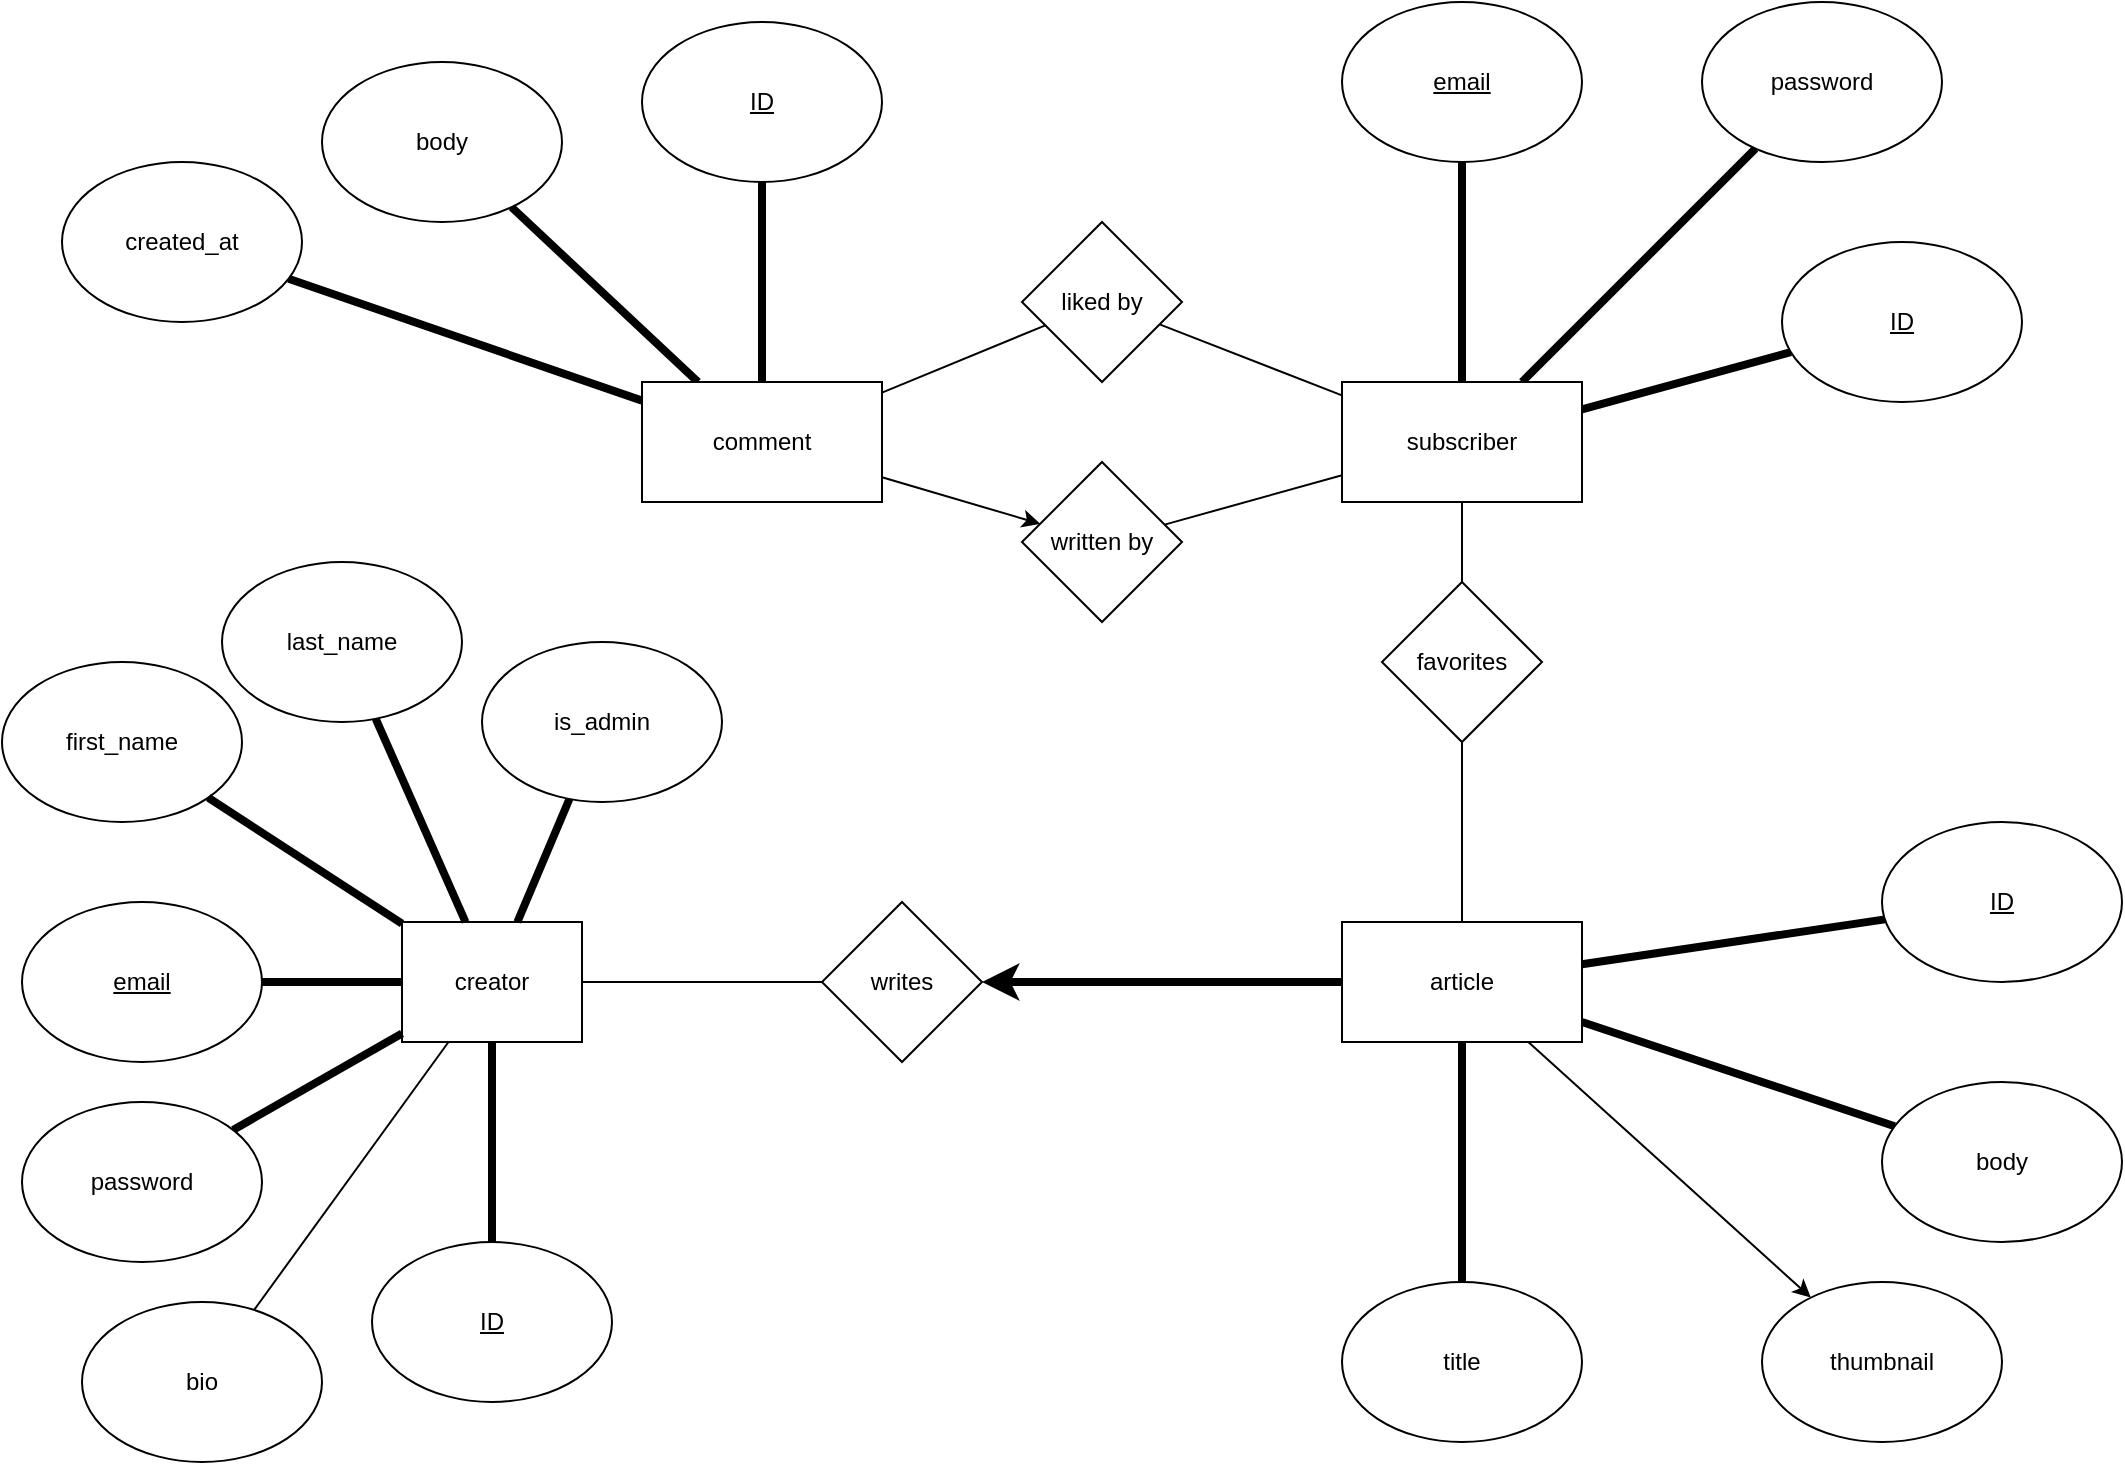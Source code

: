 <mxfile>
    <diagram id="eY1fxKSQLcMMT7oPZf3J" name="Page-1">
        <mxGraphModel dx="2066" dy="1510" grid="1" gridSize="10" guides="1" tooltips="1" connect="1" arrows="1" fold="1" page="1" pageScale="1" pageWidth="850" pageHeight="1100" math="0" shadow="0">
            <root>
                <mxCell id="0"/>
                <mxCell id="1" parent="0"/>
                <mxCell id="59" style="edgeStyle=none;html=1;endArrow=none;endFill=0;" parent="1" source="56" target="57" edge="1">
                    <mxGeometry relative="1" as="geometry"/>
                </mxCell>
                <mxCell id="81" style="edgeStyle=none;html=1;endArrow=none;endFill=0;startArrow=none;startFill=0;" parent="1" source="79" target="56" edge="1">
                    <mxGeometry relative="1" as="geometry"/>
                </mxCell>
                <mxCell id="56" value="creator" style="rounded=0;whiteSpace=wrap;html=1;" parent="1" vertex="1">
                    <mxGeometry x="160" y="260" width="90" height="60" as="geometry"/>
                </mxCell>
                <mxCell id="57" value="writes" style="rhombus;whiteSpace=wrap;html=1;" parent="1" vertex="1">
                    <mxGeometry x="370" y="250" width="80" height="80" as="geometry"/>
                </mxCell>
                <mxCell id="60" style="edgeStyle=none;html=1;endArrow=none;endFill=0;strokeWidth=4;startArrow=classic;startFill=1;" parent="1" source="57" target="58" edge="1">
                    <mxGeometry relative="1" as="geometry">
                        <mxPoint x="540" y="140" as="sourcePoint"/>
                    </mxGeometry>
                </mxCell>
                <mxCell id="111" style="edgeStyle=none;html=1;strokeWidth=1;endArrow=none;endFill=0;startArrow=none;startFill=0;" parent="1" source="58" target="109" edge="1">
                    <mxGeometry relative="1" as="geometry"/>
                </mxCell>
                <mxCell id="58" value="article" style="rounded=0;whiteSpace=wrap;html=1;" parent="1" vertex="1">
                    <mxGeometry x="630" y="260" width="120" height="60" as="geometry"/>
                </mxCell>
                <mxCell id="62" style="edgeStyle=none;html=1;endArrow=none;endFill=0;strokeWidth=4;startArrow=none;startFill=0;" parent="1" source="61" target="56" edge="1">
                    <mxGeometry relative="1" as="geometry"/>
                </mxCell>
                <mxCell id="61" value="last_name" style="ellipse;whiteSpace=wrap;html=1;" parent="1" vertex="1">
                    <mxGeometry x="70" y="80" width="120" height="80" as="geometry"/>
                </mxCell>
                <mxCell id="64" style="edgeStyle=none;html=1;endArrow=none;endFill=0;strokeWidth=4;startArrow=none;startFill=0;" parent="1" source="56" target="63" edge="1">
                    <mxGeometry relative="1" as="geometry"/>
                </mxCell>
                <mxCell id="63" value="email" style="ellipse;whiteSpace=wrap;html=1;fontStyle=4" parent="1" vertex="1">
                    <mxGeometry x="-30" y="250" width="120" height="80" as="geometry"/>
                </mxCell>
                <mxCell id="72" style="edgeStyle=none;html=1;endArrow=none;endFill=0;strokeWidth=4;startArrow=none;startFill=0;" parent="1" source="58" target="65" edge="1">
                    <mxGeometry relative="1" as="geometry"/>
                </mxCell>
                <mxCell id="65" value="title" style="ellipse;whiteSpace=wrap;html=1;" parent="1" vertex="1">
                    <mxGeometry x="630" y="440" width="120" height="80" as="geometry"/>
                </mxCell>
                <mxCell id="71" style="edgeStyle=none;html=1;endArrow=none;endFill=0;strokeWidth=4;startArrow=none;startFill=0;" parent="1" source="58" target="66" edge="1">
                    <mxGeometry relative="1" as="geometry"/>
                </mxCell>
                <mxCell id="66" value="body" style="ellipse;whiteSpace=wrap;html=1;" parent="1" vertex="1">
                    <mxGeometry x="900" y="340" width="120" height="80" as="geometry"/>
                </mxCell>
                <mxCell id="76" style="edgeStyle=none;html=1;endArrow=none;endFill=0;strokeWidth=4;startArrow=none;startFill=0;" parent="1" source="67" target="75" edge="1">
                    <mxGeometry relative="1" as="geometry"/>
                </mxCell>
                <mxCell id="110" style="edgeStyle=none;html=1;strokeWidth=1;endArrow=none;endFill=0;" parent="1" source="67" target="109" edge="1">
                    <mxGeometry relative="1" as="geometry"/>
                </mxCell>
                <mxCell id="118" style="edgeStyle=none;html=1;endArrow=none;endFill=0;" parent="1" source="67" target="113" edge="1">
                    <mxGeometry relative="1" as="geometry"/>
                </mxCell>
                <mxCell id="124" style="edgeStyle=none;html=1;endArrow=none;endFill=0;" parent="1" source="67" target="122" edge="1">
                    <mxGeometry relative="1" as="geometry"/>
                </mxCell>
                <mxCell id="67" value="subscriber" style="rounded=0;whiteSpace=wrap;html=1;" parent="1" vertex="1">
                    <mxGeometry x="630" y="-10" width="120" height="60" as="geometry"/>
                </mxCell>
                <mxCell id="74" style="edgeStyle=none;html=1;endArrow=none;endFill=0;strokeWidth=4;startArrow=none;startFill=0;" parent="1" source="73" target="67" edge="1">
                    <mxGeometry relative="1" as="geometry"/>
                </mxCell>
                <mxCell id="73" value="email" style="ellipse;whiteSpace=wrap;html=1;fontStyle=4" parent="1" vertex="1">
                    <mxGeometry x="630" y="-200" width="120" height="80" as="geometry"/>
                </mxCell>
                <mxCell id="75" value="password" style="ellipse;whiteSpace=wrap;html=1;strokeWidth=1;" parent="1" vertex="1">
                    <mxGeometry x="810" y="-200" width="120" height="80" as="geometry"/>
                </mxCell>
                <mxCell id="78" style="edgeStyle=none;html=1;endArrow=classic;endFill=1;" parent="1" source="58" target="77" edge="1">
                    <mxGeometry relative="1" as="geometry"/>
                </mxCell>
                <mxCell id="77" value="thumbnail" style="ellipse;whiteSpace=wrap;html=1;" parent="1" vertex="1">
                    <mxGeometry x="840" y="440" width="120" height="80" as="geometry"/>
                </mxCell>
                <mxCell id="79" value="bio" style="ellipse;whiteSpace=wrap;html=1;" parent="1" vertex="1">
                    <mxGeometry y="450" width="120" height="80" as="geometry"/>
                </mxCell>
                <mxCell id="84" style="edgeStyle=none;html=1;strokeWidth=4;endArrow=none;endFill=0;startArrow=none;startFill=0;" parent="1" source="58" target="83" edge="1">
                    <mxGeometry relative="1" as="geometry"/>
                </mxCell>
                <mxCell id="83" value="ID" style="ellipse;whiteSpace=wrap;html=1;strokeWidth=1;fontStyle=4" parent="1" vertex="1">
                    <mxGeometry x="900" y="210" width="120" height="80" as="geometry"/>
                </mxCell>
                <mxCell id="106" style="edgeStyle=none;html=1;strokeWidth=4;endArrow=none;endFill=0;startArrow=none;startFill=0;" parent="1" source="103" target="67" edge="1">
                    <mxGeometry relative="1" as="geometry"/>
                </mxCell>
                <mxCell id="103" value="ID" style="ellipse;whiteSpace=wrap;html=1;strokeWidth=1;fontStyle=4" parent="1" vertex="1">
                    <mxGeometry x="850" y="-80" width="120" height="80" as="geometry"/>
                </mxCell>
                <mxCell id="105" style="edgeStyle=none;html=1;strokeWidth=4;endArrow=none;endFill=0;startArrow=none;startFill=0;" parent="1" source="104" target="56" edge="1">
                    <mxGeometry relative="1" as="geometry"/>
                </mxCell>
                <mxCell id="104" value="ID" style="ellipse;whiteSpace=wrap;html=1;strokeWidth=1;fontStyle=4" parent="1" vertex="1">
                    <mxGeometry x="145" y="420" width="120" height="80" as="geometry"/>
                </mxCell>
                <mxCell id="109" value="favorites" style="rhombus;whiteSpace=wrap;html=1;" parent="1" vertex="1">
                    <mxGeometry x="650" y="90" width="80" height="80" as="geometry"/>
                </mxCell>
                <mxCell id="117" style="edgeStyle=none;html=1;" parent="1" source="112" target="113" edge="1">
                    <mxGeometry relative="1" as="geometry"/>
                </mxCell>
                <mxCell id="123" style="edgeStyle=none;html=1;endArrow=none;endFill=0;" parent="1" source="112" target="122" edge="1">
                    <mxGeometry relative="1" as="geometry"/>
                </mxCell>
                <mxCell id="125" style="edgeStyle=none;html=1;endArrow=none;endFill=0;strokeWidth=4;startArrow=none;startFill=0;" parent="1" source="112" target="119" edge="1">
                    <mxGeometry relative="1" as="geometry"/>
                </mxCell>
                <mxCell id="126" style="edgeStyle=none;html=1;endArrow=none;endFill=0;strokeWidth=4;startArrow=none;startFill=0;" parent="1" source="112" target="120" edge="1">
                    <mxGeometry relative="1" as="geometry"/>
                </mxCell>
                <mxCell id="112" value="comment" style="rounded=0;whiteSpace=wrap;html=1;" parent="1" vertex="1">
                    <mxGeometry x="280" y="-10" width="120" height="60" as="geometry"/>
                </mxCell>
                <mxCell id="113" value="written by" style="rhombus;whiteSpace=wrap;html=1;" parent="1" vertex="1">
                    <mxGeometry x="470" y="30" width="80" height="80" as="geometry"/>
                </mxCell>
                <mxCell id="119" value="ID" style="ellipse;whiteSpace=wrap;html=1;fontStyle=4" parent="1" vertex="1">
                    <mxGeometry x="280" y="-190" width="120" height="80" as="geometry"/>
                </mxCell>
                <mxCell id="120" value="body" style="ellipse;whiteSpace=wrap;html=1;" parent="1" vertex="1">
                    <mxGeometry x="120" y="-170" width="120" height="80" as="geometry"/>
                </mxCell>
                <mxCell id="122" value="liked by" style="rhombus;whiteSpace=wrap;html=1;" parent="1" vertex="1">
                    <mxGeometry x="470" y="-90" width="80" height="80" as="geometry"/>
                </mxCell>
                <mxCell id="127" value="first_name" style="ellipse;whiteSpace=wrap;html=1;" parent="1" vertex="1">
                    <mxGeometry x="-40" y="130" width="120" height="80" as="geometry"/>
                </mxCell>
                <mxCell id="128" style="edgeStyle=none;html=1;endArrow=none;endFill=0;strokeWidth=4;startArrow=none;startFill=0;" parent="1" source="127" target="56" edge="1">
                    <mxGeometry relative="1" as="geometry">
                        <mxPoint x="215" y="170" as="sourcePoint"/>
                        <mxPoint x="215" y="270" as="targetPoint"/>
                    </mxGeometry>
                </mxCell>
                <mxCell id="129" style="edgeStyle=none;html=1;endArrow=none;endFill=0;strokeWidth=4;startArrow=none;startFill=0;" parent="1" source="56" target="130" edge="1">
                    <mxGeometry relative="1" as="geometry">
                        <mxPoint x="265" y="280" as="sourcePoint"/>
                    </mxGeometry>
                </mxCell>
                <mxCell id="130" value="password" style="ellipse;whiteSpace=wrap;html=1;strokeWidth=1;" parent="1" vertex="1">
                    <mxGeometry x="-30" y="350" width="120" height="80" as="geometry"/>
                </mxCell>
                <mxCell id="131" style="edgeStyle=none;html=1;endArrow=none;endFill=0;strokeWidth=4;startArrow=none;startFill=0;" parent="1" source="56" target="132" edge="1">
                    <mxGeometry relative="1" as="geometry">
                        <mxPoint x="170" y="325.714" as="sourcePoint"/>
                    </mxGeometry>
                </mxCell>
                <mxCell id="132" value="is_admin" style="ellipse;whiteSpace=wrap;html=1;strokeWidth=1;" parent="1" vertex="1">
                    <mxGeometry x="200" y="120" width="120" height="80" as="geometry"/>
                </mxCell>
                <mxCell id="133" style="edgeStyle=none;html=1;endArrow=none;endFill=0;strokeWidth=4;startArrow=none;startFill=0;" edge="1" parent="1" target="134" source="112">
                    <mxGeometry relative="1" as="geometry">
                        <mxPoint x="178" y="40" as="sourcePoint"/>
                    </mxGeometry>
                </mxCell>
                <mxCell id="134" value="created_at" style="ellipse;whiteSpace=wrap;html=1;" vertex="1" parent="1">
                    <mxGeometry x="-10" y="-120" width="120" height="80" as="geometry"/>
                </mxCell>
            </root>
        </mxGraphModel>
    </diagram>
</mxfile>